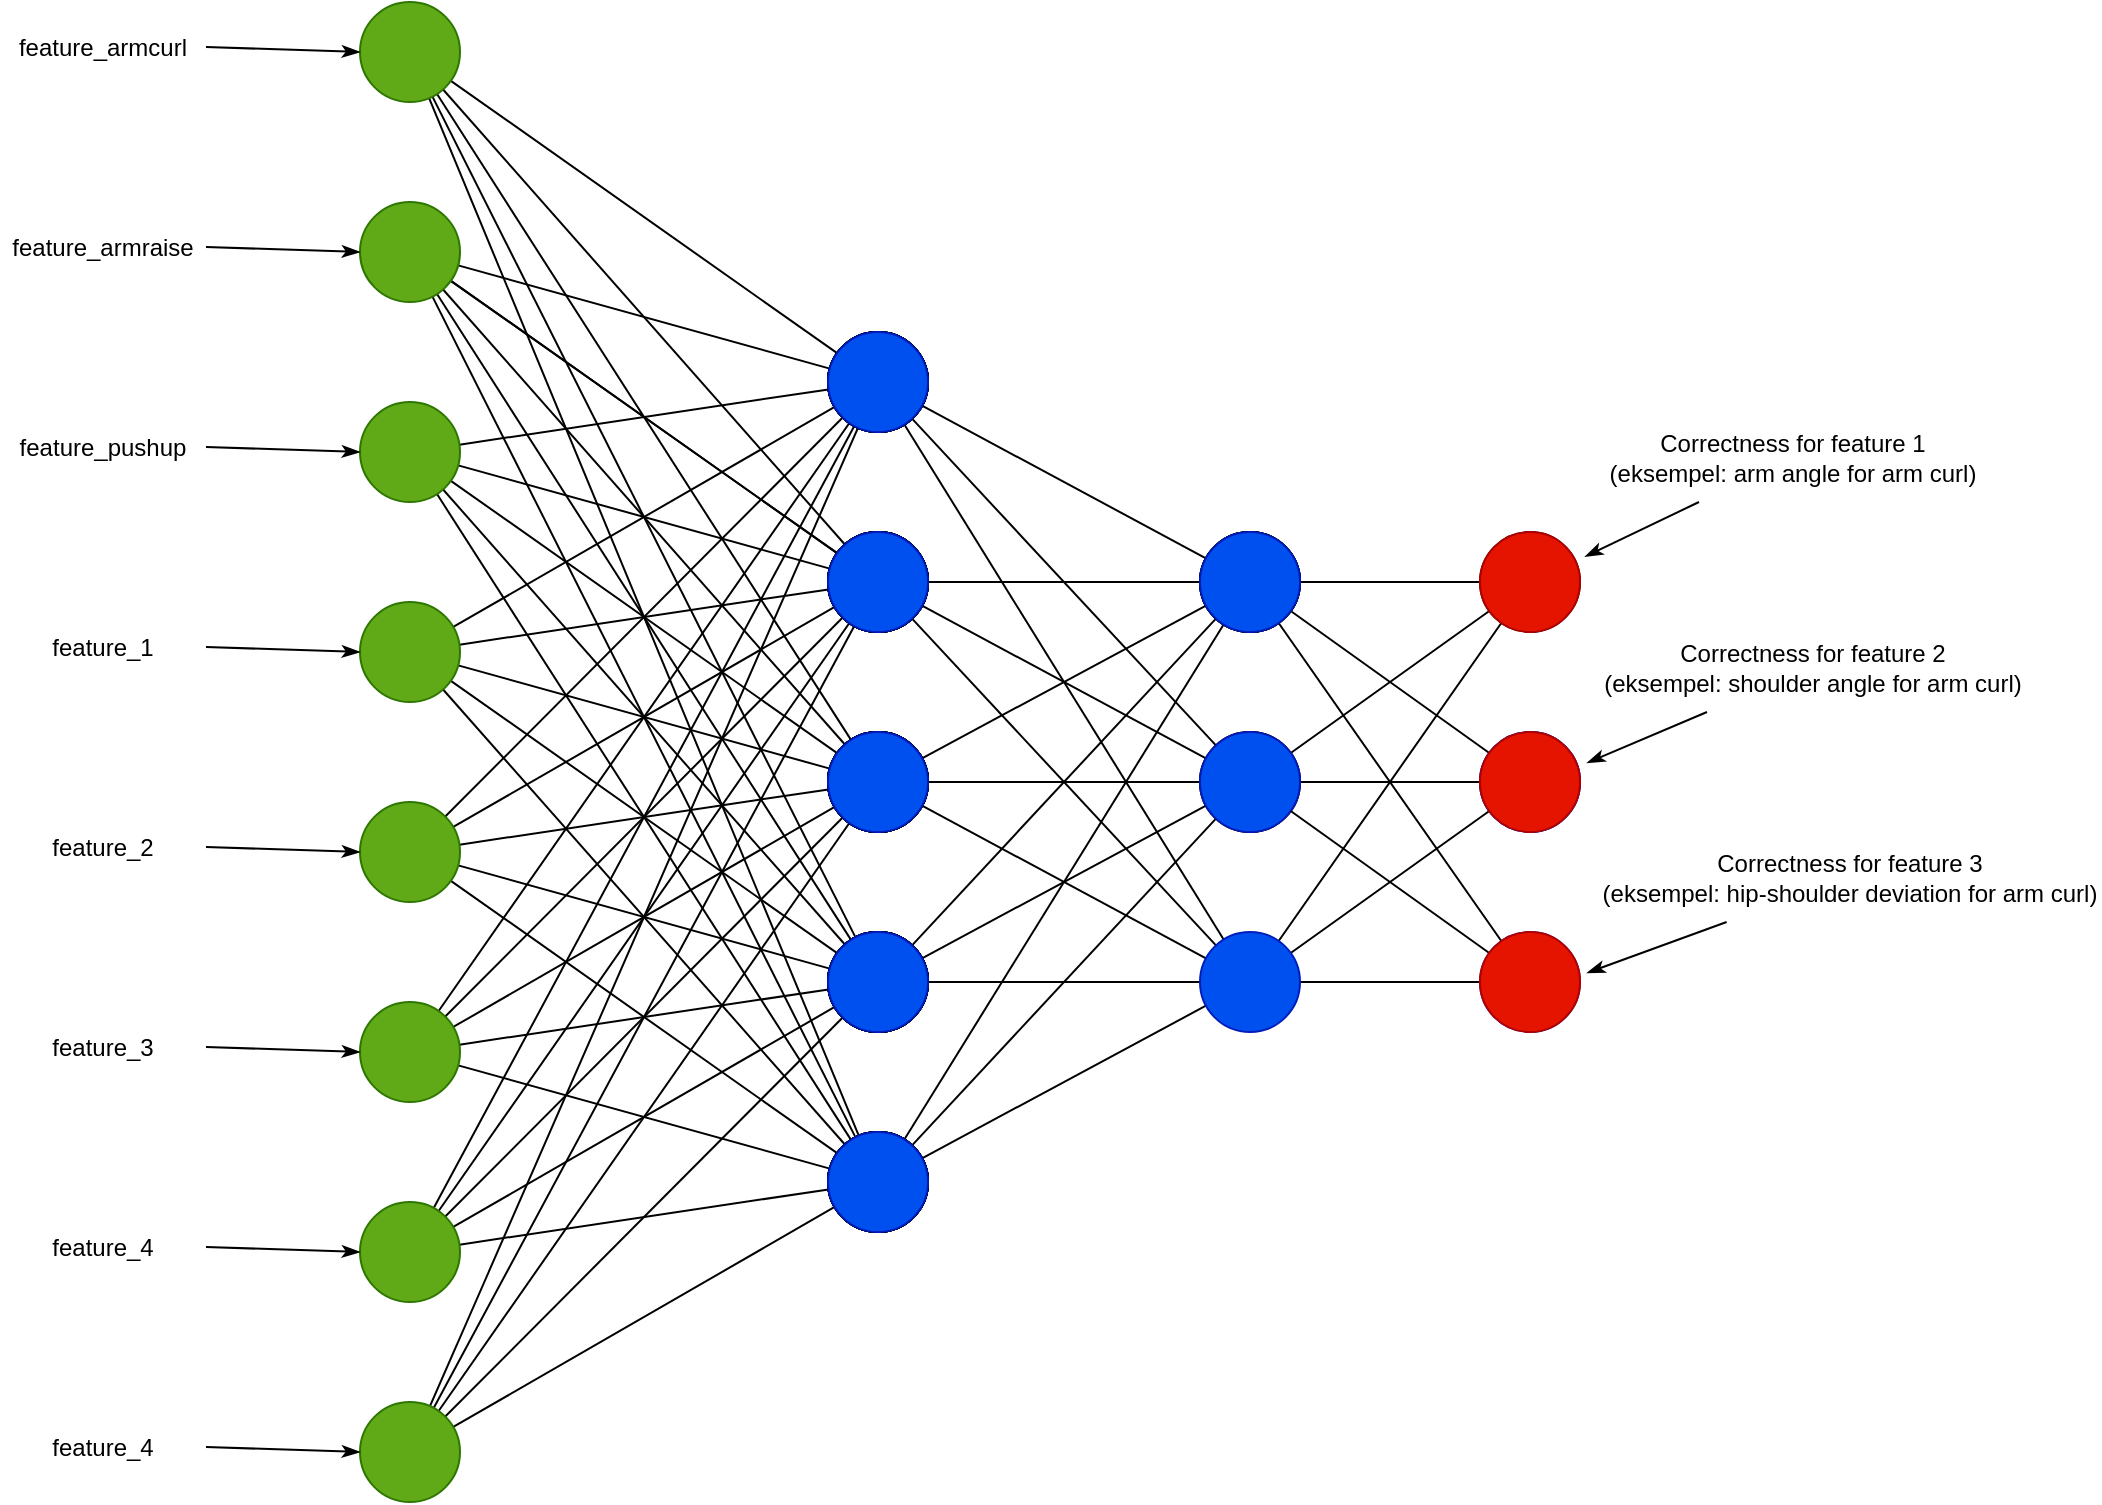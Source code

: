 <mxfile>
    <diagram id="5phCdqMUMsByh1xV7P9N" name="Page-1">
        <mxGraphModel dx="2089" dy="1903" grid="1" gridSize="10" guides="1" tooltips="1" connect="1" arrows="1" fold="1" page="1" pageScale="1" pageWidth="827" pageHeight="1169" math="0" shadow="0">
            <root>
                <mxCell id="0"/>
                <mxCell id="1" parent="0"/>
                <mxCell id="231" value="" style="ellipse;whiteSpace=wrap;html=1;aspect=fixed;strokeWidth=1;fillColor=#e51400;fontColor=#ffffff;strokeColor=#B20000;" vertex="1" parent="1">
                    <mxGeometry x="550" y="335" width="50" height="50" as="geometry"/>
                </mxCell>
                <mxCell id="229" value="" style="ellipse;whiteSpace=wrap;html=1;aspect=fixed;strokeWidth=1;fillColor=#0050ef;fontColor=#ffffff;strokeColor=#001DBC;" vertex="1" parent="1">
                    <mxGeometry x="690" y="435" width="50" height="50" as="geometry"/>
                </mxCell>
                <mxCell id="227" value="" style="ellipse;whiteSpace=wrap;html=1;aspect=fixed;strokeWidth=1;fillColor=#0050ef;fontColor=#ffffff;strokeColor=#001DBC;" vertex="1" parent="1">
                    <mxGeometry x="690" y="335" width="50" height="50" as="geometry"/>
                </mxCell>
                <mxCell id="224" value="" style="ellipse;whiteSpace=wrap;html=1;aspect=fixed;strokeWidth=1;fillColor=#0050ef;fontColor=#ffffff;strokeColor=#001DBC;" vertex="1" parent="1">
                    <mxGeometry x="690" y="335" width="50" height="50" as="geometry"/>
                </mxCell>
                <mxCell id="28" value="" style="edgeStyle=none;html=1;endArrow=none;endFill=0;" edge="1" parent="1" source="4" target="27">
                    <mxGeometry relative="1" as="geometry"/>
                </mxCell>
                <mxCell id="42" value="" style="edgeStyle=none;html=1;endArrow=none;endFill=0;" edge="1" parent="1" source="4" target="41">
                    <mxGeometry relative="1" as="geometry"/>
                </mxCell>
                <mxCell id="60" value="" style="edgeStyle=none;html=1;endArrow=none;endFill=0;" edge="1" parent="1" source="4" target="59">
                    <mxGeometry relative="1" as="geometry"/>
                </mxCell>
                <mxCell id="63" value="" style="edgeStyle=none;html=1;endArrow=none;endFill=0;" edge="1" parent="1" source="4" target="62">
                    <mxGeometry relative="1" as="geometry"/>
                </mxCell>
                <mxCell id="69" value="" style="edgeStyle=none;html=1;endArrow=none;endFill=0;" edge="1" parent="1" source="4" target="68">
                    <mxGeometry relative="1" as="geometry"/>
                </mxCell>
                <mxCell id="4" value="" style="ellipse;whiteSpace=wrap;html=1;aspect=fixed;strokeWidth=1;fillColor=#60a917;fontColor=#ffffff;strokeColor=#2D7600;" vertex="1" parent="1">
                    <mxGeometry x="130" y="270" width="50" height="50" as="geometry"/>
                </mxCell>
                <mxCell id="30" value="" style="edgeStyle=none;html=1;endArrow=none;endFill=0;" edge="1" parent="1" source="5" target="29">
                    <mxGeometry relative="1" as="geometry"/>
                </mxCell>
                <mxCell id="44" value="" style="edgeStyle=none;html=1;endArrow=none;endFill=0;" edge="1" parent="1" source="5" target="43">
                    <mxGeometry relative="1" as="geometry"/>
                </mxCell>
                <mxCell id="71" value="" style="edgeStyle=none;html=1;endArrow=none;endFill=0;" edge="1" parent="1" source="5" target="70">
                    <mxGeometry relative="1" as="geometry"/>
                </mxCell>
                <mxCell id="73" value="" style="edgeStyle=none;html=1;endArrow=none;endFill=0;" edge="1" parent="1" source="5" target="72">
                    <mxGeometry relative="1" as="geometry"/>
                </mxCell>
                <mxCell id="75" value="" style="edgeStyle=none;html=1;endArrow=none;endFill=0;" edge="1" parent="1" source="5" target="74">
                    <mxGeometry relative="1" as="geometry"/>
                </mxCell>
                <mxCell id="5" value="" style="ellipse;whiteSpace=wrap;html=1;aspect=fixed;strokeWidth=1;fillColor=#60a917;fontColor=#ffffff;strokeColor=#2D7600;" vertex="1" parent="1">
                    <mxGeometry x="130" y="370" width="50" height="50" as="geometry"/>
                </mxCell>
                <mxCell id="32" value="" style="edgeStyle=none;html=1;endArrow=none;endFill=0;" edge="1" parent="1" source="6" target="31">
                    <mxGeometry relative="1" as="geometry"/>
                </mxCell>
                <mxCell id="46" value="" style="edgeStyle=none;html=1;endArrow=none;endFill=0;" edge="1" parent="1" source="6" target="45">
                    <mxGeometry relative="1" as="geometry"/>
                </mxCell>
                <mxCell id="77" value="" style="edgeStyle=none;html=1;endArrow=none;endFill=0;" edge="1" parent="1" source="6" target="76">
                    <mxGeometry relative="1" as="geometry"/>
                </mxCell>
                <mxCell id="79" value="" style="edgeStyle=none;html=1;endArrow=none;endFill=0;" edge="1" parent="1" source="6" target="78">
                    <mxGeometry relative="1" as="geometry"/>
                </mxCell>
                <mxCell id="81" value="" style="edgeStyle=none;html=1;endArrow=none;endFill=0;" edge="1" parent="1" source="6" target="80">
                    <mxGeometry relative="1" as="geometry"/>
                </mxCell>
                <mxCell id="6" value="" style="ellipse;whiteSpace=wrap;html=1;aspect=fixed;strokeWidth=1;fillColor=#60a917;fontColor=#ffffff;strokeColor=#2D7600;" vertex="1" parent="1">
                    <mxGeometry x="130" y="470" width="50" height="50" as="geometry"/>
                </mxCell>
                <mxCell id="22" value="" style="edgeStyle=none;html=1;endArrow=none;endFill=0;" edge="1" parent="1" source="7" target="21">
                    <mxGeometry relative="1" as="geometry"/>
                </mxCell>
                <mxCell id="36" value="" style="edgeStyle=none;html=1;endArrow=none;endFill=0;" edge="1" parent="1" source="7" target="35">
                    <mxGeometry relative="1" as="geometry"/>
                </mxCell>
                <mxCell id="50" value="" style="edgeStyle=none;html=1;endArrow=none;endFill=0;" edge="1" parent="1" source="7" target="49">
                    <mxGeometry relative="1" as="geometry"/>
                </mxCell>
                <mxCell id="52" value="" style="edgeStyle=none;html=1;endArrow=none;endFill=0;" edge="1" parent="1" source="7" target="51">
                    <mxGeometry relative="1" as="geometry"/>
                </mxCell>
                <mxCell id="54" value="" style="edgeStyle=none;html=1;endArrow=none;endFill=0;" edge="1" parent="1" source="7" target="53">
                    <mxGeometry relative="1" as="geometry"/>
                </mxCell>
                <mxCell id="7" value="" style="ellipse;whiteSpace=wrap;html=1;aspect=fixed;strokeWidth=1;fillColor=#60a917;fontColor=#ffffff;strokeColor=#2D7600;" vertex="1" parent="1">
                    <mxGeometry x="130" y="-30" width="50" height="50" as="geometry"/>
                </mxCell>
                <mxCell id="24" value="" style="edgeStyle=none;html=1;endArrow=none;endFill=0;" edge="1" parent="1" source="8" target="23">
                    <mxGeometry relative="1" as="geometry"/>
                </mxCell>
                <mxCell id="38" value="" style="edgeStyle=none;html=1;endArrow=none;endFill=0;" edge="1" parent="1" source="8" target="37">
                    <mxGeometry relative="1" as="geometry"/>
                </mxCell>
                <mxCell id="56" value="" style="edgeStyle=none;html=1;endArrow=none;endFill=0;" edge="1" parent="1" source="8" target="55">
                    <mxGeometry relative="1" as="geometry"/>
                </mxCell>
                <mxCell id="177" value="" style="edgeStyle=none;html=1;endArrow=none;endFill=0;" edge="1" parent="1" source="8" target="176">
                    <mxGeometry relative="1" as="geometry"/>
                </mxCell>
                <mxCell id="179" value="" style="edgeStyle=none;html=1;endArrow=none;endFill=0;" edge="1" parent="1" source="8" target="178">
                    <mxGeometry relative="1" as="geometry"/>
                </mxCell>
                <mxCell id="181" value="" style="edgeStyle=none;html=1;endArrow=none;endFill=0;" edge="1" parent="1" source="8" target="180">
                    <mxGeometry relative="1" as="geometry"/>
                </mxCell>
                <mxCell id="8" value="" style="ellipse;whiteSpace=wrap;html=1;aspect=fixed;strokeWidth=1;fillColor=#60a917;fontColor=#ffffff;strokeColor=#2D7600;" vertex="1" parent="1">
                    <mxGeometry x="130" y="70" width="50" height="50" as="geometry"/>
                </mxCell>
                <mxCell id="26" value="" style="edgeStyle=none;html=1;endArrow=none;endFill=0;" edge="1" parent="1" source="9" target="25">
                    <mxGeometry relative="1" as="geometry"/>
                </mxCell>
                <mxCell id="40" value="" style="edgeStyle=none;html=1;endArrow=none;endFill=0;" edge="1" parent="1" source="9" target="39">
                    <mxGeometry relative="1" as="geometry"/>
                </mxCell>
                <mxCell id="58" value="" style="edgeStyle=none;html=1;endArrow=none;endFill=0;" edge="1" parent="1" source="9" target="57">
                    <mxGeometry relative="1" as="geometry"/>
                </mxCell>
                <mxCell id="65" value="" style="edgeStyle=none;html=1;endArrow=none;endFill=0;" edge="1" parent="1" source="9" target="64">
                    <mxGeometry relative="1" as="geometry"/>
                </mxCell>
                <mxCell id="67" value="" style="edgeStyle=none;html=1;endArrow=none;endFill=0;" edge="1" parent="1" source="9" target="66">
                    <mxGeometry relative="1" as="geometry"/>
                </mxCell>
                <mxCell id="9" value="" style="ellipse;whiteSpace=wrap;html=1;aspect=fixed;strokeWidth=1;fillColor=#60a917;fontColor=#ffffff;strokeColor=#2D7600;" vertex="1" parent="1">
                    <mxGeometry x="130" y="170" width="50" height="50" as="geometry"/>
                </mxCell>
                <mxCell id="34" value="" style="edgeStyle=none;html=1;endArrow=none;endFill=0;" edge="1" parent="1" source="10" target="33">
                    <mxGeometry relative="1" as="geometry"/>
                </mxCell>
                <mxCell id="48" value="" style="edgeStyle=none;html=1;endArrow=none;endFill=0;" edge="1" parent="1" source="10" target="47">
                    <mxGeometry relative="1" as="geometry"/>
                </mxCell>
                <mxCell id="83" value="" style="edgeStyle=none;html=1;endArrow=none;endFill=0;" edge="1" parent="1" source="10" target="82">
                    <mxGeometry relative="1" as="geometry"/>
                </mxCell>
                <mxCell id="85" value="" style="edgeStyle=none;html=1;endArrow=none;endFill=0;" edge="1" parent="1" source="10" target="84">
                    <mxGeometry relative="1" as="geometry"/>
                </mxCell>
                <mxCell id="87" value="" style="edgeStyle=none;html=1;endArrow=none;endFill=0;" edge="1" parent="1" source="10" target="86">
                    <mxGeometry relative="1" as="geometry"/>
                </mxCell>
                <mxCell id="10" value="" style="ellipse;whiteSpace=wrap;html=1;aspect=fixed;strokeWidth=1;fillColor=#60a917;fontColor=#ffffff;strokeColor=#2D7600;" vertex="1" parent="1">
                    <mxGeometry x="130" y="570" width="50" height="50" as="geometry"/>
                </mxCell>
                <mxCell id="167" value="" style="edgeStyle=none;html=1;endArrow=none;endFill=0;" edge="1" parent="1" source="11" target="166">
                    <mxGeometry relative="1" as="geometry"/>
                </mxCell>
                <mxCell id="169" value="" style="edgeStyle=none;html=1;endArrow=none;endFill=0;" edge="1" parent="1" source="11" target="168">
                    <mxGeometry relative="1" as="geometry"/>
                </mxCell>
                <mxCell id="171" value="" style="edgeStyle=none;html=1;endArrow=none;endFill=0;" edge="1" parent="1" source="11" target="170">
                    <mxGeometry relative="1" as="geometry"/>
                </mxCell>
                <mxCell id="173" value="" style="edgeStyle=none;html=1;endArrow=none;endFill=0;" edge="1" parent="1" source="11" target="172">
                    <mxGeometry relative="1" as="geometry"/>
                </mxCell>
                <mxCell id="175" value="" style="edgeStyle=none;html=1;endArrow=none;endFill=0;" edge="1" parent="1" source="11" target="174">
                    <mxGeometry relative="1" as="geometry"/>
                </mxCell>
                <mxCell id="11" value="" style="ellipse;whiteSpace=wrap;html=1;aspect=fixed;strokeWidth=1;fillColor=#60a917;fontColor=#ffffff;strokeColor=#2D7600;" vertex="1" parent="1">
                    <mxGeometry x="130" y="670" width="50" height="50" as="geometry"/>
                </mxCell>
                <mxCell id="13" value="" style="ellipse;whiteSpace=wrap;html=1;aspect=fixed;strokeWidth=1;" vertex="1" parent="1">
                    <mxGeometry x="364" y="335" width="50" height="50" as="geometry"/>
                </mxCell>
                <mxCell id="14" value="" style="ellipse;whiteSpace=wrap;html=1;aspect=fixed;strokeWidth=1;" vertex="1" parent="1">
                    <mxGeometry x="364" y="435" width="50" height="50" as="geometry"/>
                </mxCell>
                <mxCell id="15" value="" style="ellipse;whiteSpace=wrap;html=1;aspect=fixed;strokeWidth=1;" vertex="1" parent="1">
                    <mxGeometry x="364" y="535" width="50" height="50" as="geometry"/>
                </mxCell>
                <mxCell id="17" value="" style="ellipse;whiteSpace=wrap;html=1;aspect=fixed;strokeWidth=1;" vertex="1" parent="1">
                    <mxGeometry x="364" y="135" width="50" height="50" as="geometry"/>
                </mxCell>
                <mxCell id="18" value="" style="ellipse;whiteSpace=wrap;html=1;aspect=fixed;strokeWidth=1;" vertex="1" parent="1">
                    <mxGeometry x="364" y="235" width="50" height="50" as="geometry"/>
                </mxCell>
                <mxCell id="21" value="" style="ellipse;whiteSpace=wrap;html=1;aspect=fixed;strokeWidth=1;" vertex="1" parent="1">
                    <mxGeometry x="364" y="135" width="50" height="50" as="geometry"/>
                </mxCell>
                <mxCell id="23" value="" style="ellipse;whiteSpace=wrap;html=1;aspect=fixed;strokeWidth=1;" vertex="1" parent="1">
                    <mxGeometry x="364" y="135" width="50" height="50" as="geometry"/>
                </mxCell>
                <mxCell id="25" value="" style="ellipse;whiteSpace=wrap;html=1;aspect=fixed;strokeWidth=1;" vertex="1" parent="1">
                    <mxGeometry x="364" y="135" width="50" height="50" as="geometry"/>
                </mxCell>
                <mxCell id="27" value="" style="ellipse;whiteSpace=wrap;html=1;aspect=fixed;strokeWidth=1;" vertex="1" parent="1">
                    <mxGeometry x="364" y="135" width="50" height="50" as="geometry"/>
                </mxCell>
                <mxCell id="29" value="" style="ellipse;whiteSpace=wrap;html=1;aspect=fixed;strokeWidth=1;" vertex="1" parent="1">
                    <mxGeometry x="364" y="135" width="50" height="50" as="geometry"/>
                </mxCell>
                <mxCell id="31" value="" style="ellipse;whiteSpace=wrap;html=1;aspect=fixed;strokeWidth=1;" vertex="1" parent="1">
                    <mxGeometry x="364" y="135" width="50" height="50" as="geometry"/>
                </mxCell>
                <mxCell id="33" value="" style="ellipse;whiteSpace=wrap;html=1;aspect=fixed;strokeWidth=1;" vertex="1" parent="1">
                    <mxGeometry x="364" y="135" width="50" height="50" as="geometry"/>
                </mxCell>
                <mxCell id="35" value="" style="ellipse;whiteSpace=wrap;html=1;aspect=fixed;strokeWidth=1;" vertex="1" parent="1">
                    <mxGeometry x="364" y="235" width="50" height="50" as="geometry"/>
                </mxCell>
                <mxCell id="37" value="" style="ellipse;whiteSpace=wrap;html=1;aspect=fixed;strokeWidth=1;" vertex="1" parent="1">
                    <mxGeometry x="364" y="235" width="50" height="50" as="geometry"/>
                </mxCell>
                <mxCell id="39" value="" style="ellipse;whiteSpace=wrap;html=1;aspect=fixed;strokeWidth=1;" vertex="1" parent="1">
                    <mxGeometry x="364" y="235" width="50" height="50" as="geometry"/>
                </mxCell>
                <mxCell id="41" value="" style="ellipse;whiteSpace=wrap;html=1;aspect=fixed;strokeWidth=1;" vertex="1" parent="1">
                    <mxGeometry x="364" y="235" width="50" height="50" as="geometry"/>
                </mxCell>
                <mxCell id="43" value="" style="ellipse;whiteSpace=wrap;html=1;aspect=fixed;strokeWidth=1;" vertex="1" parent="1">
                    <mxGeometry x="364" y="235" width="50" height="50" as="geometry"/>
                </mxCell>
                <mxCell id="45" value="" style="ellipse;whiteSpace=wrap;html=1;aspect=fixed;strokeWidth=1;" vertex="1" parent="1">
                    <mxGeometry x="364" y="235" width="50" height="50" as="geometry"/>
                </mxCell>
                <mxCell id="47" value="" style="ellipse;whiteSpace=wrap;html=1;aspect=fixed;strokeWidth=1;" vertex="1" parent="1">
                    <mxGeometry x="364" y="235" width="50" height="50" as="geometry"/>
                </mxCell>
                <mxCell id="49" value="" style="ellipse;whiteSpace=wrap;html=1;aspect=fixed;strokeWidth=1;" vertex="1" parent="1">
                    <mxGeometry x="364" y="335" width="50" height="50" as="geometry"/>
                </mxCell>
                <mxCell id="51" value="" style="ellipse;whiteSpace=wrap;html=1;aspect=fixed;strokeWidth=1;" vertex="1" parent="1">
                    <mxGeometry x="364" y="435" width="50" height="50" as="geometry"/>
                </mxCell>
                <mxCell id="53" value="" style="ellipse;whiteSpace=wrap;html=1;aspect=fixed;strokeWidth=1;" vertex="1" parent="1">
                    <mxGeometry x="364" y="535" width="50" height="50" as="geometry"/>
                </mxCell>
                <mxCell id="55" value="" style="ellipse;whiteSpace=wrap;html=1;aspect=fixed;strokeWidth=1;" vertex="1" parent="1">
                    <mxGeometry x="364" y="235" width="50" height="50" as="geometry"/>
                </mxCell>
                <mxCell id="57" value="" style="ellipse;whiteSpace=wrap;html=1;aspect=fixed;strokeWidth=1;" vertex="1" parent="1">
                    <mxGeometry x="364" y="335" width="50" height="50" as="geometry"/>
                </mxCell>
                <mxCell id="59" value="" style="ellipse;whiteSpace=wrap;html=1;aspect=fixed;strokeWidth=1;" vertex="1" parent="1">
                    <mxGeometry x="364" y="435" width="50" height="50" as="geometry"/>
                </mxCell>
                <mxCell id="62" value="" style="ellipse;whiteSpace=wrap;html=1;aspect=fixed;strokeWidth=1;" vertex="1" parent="1">
                    <mxGeometry x="364" y="335" width="50" height="50" as="geometry"/>
                </mxCell>
                <mxCell id="64" value="" style="ellipse;whiteSpace=wrap;html=1;aspect=fixed;strokeWidth=1;" vertex="1" parent="1">
                    <mxGeometry x="364" y="435" width="50" height="50" as="geometry"/>
                </mxCell>
                <mxCell id="66" value="" style="ellipse;whiteSpace=wrap;html=1;aspect=fixed;strokeWidth=1;" vertex="1" parent="1">
                    <mxGeometry x="364" y="535" width="50" height="50" as="geometry"/>
                </mxCell>
                <mxCell id="68" value="" style="ellipse;whiteSpace=wrap;html=1;aspect=fixed;strokeWidth=1;" vertex="1" parent="1">
                    <mxGeometry x="364" y="535" width="50" height="50" as="geometry"/>
                </mxCell>
                <mxCell id="70" value="" style="ellipse;whiteSpace=wrap;html=1;aspect=fixed;strokeWidth=1;" vertex="1" parent="1">
                    <mxGeometry x="364" y="535" width="50" height="50" as="geometry"/>
                </mxCell>
                <mxCell id="72" value="" style="ellipse;whiteSpace=wrap;html=1;aspect=fixed;strokeWidth=1;" vertex="1" parent="1">
                    <mxGeometry x="364" y="435" width="50" height="50" as="geometry"/>
                </mxCell>
                <mxCell id="74" value="" style="ellipse;whiteSpace=wrap;html=1;aspect=fixed;strokeWidth=1;" vertex="1" parent="1">
                    <mxGeometry x="364" y="335" width="50" height="50" as="geometry"/>
                </mxCell>
                <mxCell id="76" value="" style="ellipse;whiteSpace=wrap;html=1;aspect=fixed;strokeWidth=1;" vertex="1" parent="1">
                    <mxGeometry x="364" y="335" width="50" height="50" as="geometry"/>
                </mxCell>
                <mxCell id="78" value="" style="ellipse;whiteSpace=wrap;html=1;aspect=fixed;strokeWidth=1;" vertex="1" parent="1">
                    <mxGeometry x="364" y="435" width="50" height="50" as="geometry"/>
                </mxCell>
                <mxCell id="80" value="" style="ellipse;whiteSpace=wrap;html=1;aspect=fixed;strokeWidth=1;" vertex="1" parent="1">
                    <mxGeometry x="364" y="535" width="50" height="50" as="geometry"/>
                </mxCell>
                <mxCell id="82" value="" style="ellipse;whiteSpace=wrap;html=1;aspect=fixed;strokeWidth=1;" vertex="1" parent="1">
                    <mxGeometry x="364" y="335" width="50" height="50" as="geometry"/>
                </mxCell>
                <mxCell id="84" value="" style="ellipse;whiteSpace=wrap;html=1;aspect=fixed;strokeWidth=1;" vertex="1" parent="1">
                    <mxGeometry x="364" y="435" width="50" height="50" as="geometry"/>
                </mxCell>
                <mxCell id="86" value="" style="ellipse;whiteSpace=wrap;html=1;aspect=fixed;strokeWidth=1;" vertex="1" parent="1">
                    <mxGeometry x="364" y="535" width="50" height="50" as="geometry"/>
                </mxCell>
                <mxCell id="183" value="" style="edgeStyle=none;html=1;endArrow=none;endFill=0;" edge="1" parent="1" source="166" target="182">
                    <mxGeometry relative="1" as="geometry"/>
                </mxCell>
                <mxCell id="193" value="" style="edgeStyle=none;html=1;endArrow=none;endFill=0;" edge="1" parent="1" source="166" target="192">
                    <mxGeometry relative="1" as="geometry"/>
                </mxCell>
                <mxCell id="166" value="" style="ellipse;whiteSpace=wrap;html=1;aspect=fixed;strokeWidth=1;" vertex="1" parent="1">
                    <mxGeometry x="364" y="135" width="50" height="50" as="geometry"/>
                </mxCell>
                <mxCell id="185" value="" style="edgeStyle=none;html=1;endArrow=none;endFill=0;" edge="1" parent="1" source="168" target="184">
                    <mxGeometry relative="1" as="geometry"/>
                </mxCell>
                <mxCell id="196" value="" style="edgeStyle=none;html=1;endArrow=none;endFill=0;" edge="1" parent="1" source="168" target="195">
                    <mxGeometry relative="1" as="geometry"/>
                </mxCell>
                <mxCell id="168" value="" style="ellipse;whiteSpace=wrap;html=1;aspect=fixed;strokeWidth=1;" vertex="1" parent="1">
                    <mxGeometry x="364" y="235" width="50" height="50" as="geometry"/>
                </mxCell>
                <mxCell id="170" value="" style="ellipse;whiteSpace=wrap;html=1;aspect=fixed;strokeWidth=1;" vertex="1" parent="1">
                    <mxGeometry x="364" y="335" width="50" height="50" as="geometry"/>
                </mxCell>
                <mxCell id="172" value="" style="ellipse;whiteSpace=wrap;html=1;aspect=fixed;strokeWidth=1;" vertex="1" parent="1">
                    <mxGeometry x="364" y="435" width="50" height="50" as="geometry"/>
                </mxCell>
                <mxCell id="174" value="" style="ellipse;whiteSpace=wrap;html=1;aspect=fixed;strokeWidth=1;" vertex="1" parent="1">
                    <mxGeometry x="364" y="535" width="50" height="50" as="geometry"/>
                </mxCell>
                <mxCell id="187" value="" style="edgeStyle=none;html=1;endArrow=none;endFill=0;" edge="1" parent="1" source="176" target="186">
                    <mxGeometry relative="1" as="geometry"/>
                </mxCell>
                <mxCell id="176" value="" style="ellipse;whiteSpace=wrap;html=1;aspect=fixed;strokeWidth=1;" vertex="1" parent="1">
                    <mxGeometry x="364" y="335" width="50" height="50" as="geometry"/>
                </mxCell>
                <mxCell id="189" value="" style="edgeStyle=none;html=1;endArrow=none;endFill=0;" edge="1" parent="1" source="178" target="188">
                    <mxGeometry relative="1" as="geometry"/>
                </mxCell>
                <mxCell id="178" value="" style="ellipse;whiteSpace=wrap;html=1;aspect=fixed;strokeWidth=1;" vertex="1" parent="1">
                    <mxGeometry x="364" y="435" width="50" height="50" as="geometry"/>
                </mxCell>
                <mxCell id="191" value="" style="edgeStyle=none;html=1;endArrow=none;endFill=0;" edge="1" parent="1" source="180" target="190">
                    <mxGeometry relative="1" as="geometry"/>
                </mxCell>
                <mxCell id="180" value="" style="ellipse;whiteSpace=wrap;html=1;aspect=fixed;strokeWidth=1;" vertex="1" parent="1">
                    <mxGeometry x="364" y="535" width="50" height="50" as="geometry"/>
                </mxCell>
                <mxCell id="182" value="" style="ellipse;whiteSpace=wrap;html=1;aspect=fixed;strokeWidth=1;" vertex="1" parent="1">
                    <mxGeometry x="550" y="235" width="50" height="50" as="geometry"/>
                </mxCell>
                <mxCell id="184" value="" style="ellipse;whiteSpace=wrap;html=1;aspect=fixed;strokeWidth=1;" vertex="1" parent="1">
                    <mxGeometry x="550" y="235" width="50" height="50" as="geometry"/>
                </mxCell>
                <mxCell id="186" value="" style="ellipse;whiteSpace=wrap;html=1;aspect=fixed;strokeWidth=1;" vertex="1" parent="1">
                    <mxGeometry x="550" y="235" width="50" height="50" as="geometry"/>
                </mxCell>
                <mxCell id="188" value="" style="ellipse;whiteSpace=wrap;html=1;aspect=fixed;strokeWidth=1;" vertex="1" parent="1">
                    <mxGeometry x="550" y="235" width="50" height="50" as="geometry"/>
                </mxCell>
                <mxCell id="214" value="" style="edgeStyle=none;html=1;endArrow=none;endFill=0;" edge="1" parent="1" source="190" target="213">
                    <mxGeometry relative="1" as="geometry"/>
                </mxCell>
                <mxCell id="228" value="" style="edgeStyle=none;html=1;endArrow=none;endFill=0;" edge="1" parent="1" source="190" target="227">
                    <mxGeometry relative="1" as="geometry"/>
                </mxCell>
                <mxCell id="230" value="" style="edgeStyle=none;html=1;endArrow=none;endFill=0;" edge="1" parent="1" source="190" target="229">
                    <mxGeometry relative="1" as="geometry"/>
                </mxCell>
                <mxCell id="190" value="" style="ellipse;whiteSpace=wrap;html=1;aspect=fixed;strokeWidth=1;fillColor=#0050ef;fontColor=#ffffff;strokeColor=#001DBC;" vertex="1" parent="1">
                    <mxGeometry x="550" y="235" width="50" height="50" as="geometry"/>
                </mxCell>
                <mxCell id="192" value="" style="ellipse;whiteSpace=wrap;html=1;aspect=fixed;strokeWidth=1;" vertex="1" parent="1">
                    <mxGeometry x="550" y="335" width="50" height="50" as="geometry"/>
                </mxCell>
                <mxCell id="198" value="" style="edgeStyle=none;html=1;endArrow=none;endFill=0;" edge="1" parent="1" source="195" target="197">
                    <mxGeometry relative="1" as="geometry"/>
                </mxCell>
                <mxCell id="200" value="" style="edgeStyle=none;html=1;endArrow=none;endFill=0;" edge="1" parent="1" source="195" target="199">
                    <mxGeometry relative="1" as="geometry"/>
                </mxCell>
                <mxCell id="202" value="" style="edgeStyle=none;html=1;endArrow=none;endFill=0;" edge="1" parent="1" source="195" target="201">
                    <mxGeometry relative="1" as="geometry"/>
                </mxCell>
                <mxCell id="215" value="" style="edgeStyle=none;html=1;endArrow=none;endFill=0;" edge="1" parent="1" source="195" target="213">
                    <mxGeometry relative="1" as="geometry"/>
                </mxCell>
                <mxCell id="223" value="" style="edgeStyle=none;html=1;endArrow=none;endFill=0;" edge="1" parent="1" source="195" target="218">
                    <mxGeometry relative="1" as="geometry"/>
                </mxCell>
                <mxCell id="195" value="" style="ellipse;whiteSpace=wrap;html=1;aspect=fixed;strokeWidth=1;fillColor=#0050ef;fontColor=#ffffff;strokeColor=#001DBC;" vertex="1" parent="1">
                    <mxGeometry x="550" y="335" width="50" height="50" as="geometry"/>
                </mxCell>
                <mxCell id="197" value="" style="ellipse;whiteSpace=wrap;html=1;aspect=fixed;strokeWidth=1;" vertex="1" parent="1">
                    <mxGeometry x="364" y="335" width="50" height="50" as="geometry"/>
                </mxCell>
                <mxCell id="199" value="" style="ellipse;whiteSpace=wrap;html=1;aspect=fixed;strokeWidth=1;" vertex="1" parent="1">
                    <mxGeometry x="364" y="435" width="50" height="50" as="geometry"/>
                </mxCell>
                <mxCell id="204" value="" style="edgeStyle=none;html=1;endArrow=none;endFill=0;" edge="1" parent="1" source="201" target="203">
                    <mxGeometry relative="1" as="geometry"/>
                </mxCell>
                <mxCell id="201" value="" style="ellipse;whiteSpace=wrap;html=1;aspect=fixed;strokeWidth=1;fillColor=#0050ef;fontColor=#ffffff;strokeColor=#001DBC;" vertex="1" parent="1">
                    <mxGeometry x="364" y="535" width="50" height="50" as="geometry"/>
                </mxCell>
                <mxCell id="206" value="" style="edgeStyle=none;html=1;endArrow=none;endFill=0;" edge="1" parent="1" source="203" target="205">
                    <mxGeometry relative="1" as="geometry"/>
                </mxCell>
                <mxCell id="208" value="" style="edgeStyle=none;html=1;endArrow=none;endFill=0;" edge="1" parent="1" source="203" target="207">
                    <mxGeometry relative="1" as="geometry"/>
                </mxCell>
                <mxCell id="210" value="" style="edgeStyle=none;html=1;endArrow=none;endFill=0;" edge="1" parent="1" source="203" target="209">
                    <mxGeometry relative="1" as="geometry"/>
                </mxCell>
                <mxCell id="212" value="" style="edgeStyle=none;html=1;endArrow=none;endFill=0;" edge="1" parent="1" source="203" target="211">
                    <mxGeometry relative="1" as="geometry"/>
                </mxCell>
                <mxCell id="217" value="" style="edgeStyle=none;html=1;endArrow=none;endFill=0;" edge="1" parent="1" source="203" target="216">
                    <mxGeometry relative="1" as="geometry"/>
                </mxCell>
                <mxCell id="222" value="" style="edgeStyle=none;html=1;endArrow=none;endFill=0;" edge="1" parent="1" source="203" target="220">
                    <mxGeometry relative="1" as="geometry"/>
                </mxCell>
                <mxCell id="225" value="" style="edgeStyle=none;html=1;endArrow=none;endFill=0;" edge="1" parent="1" source="203" target="224">
                    <mxGeometry relative="1" as="geometry"/>
                </mxCell>
                <mxCell id="203" value="" style="ellipse;whiteSpace=wrap;html=1;aspect=fixed;strokeWidth=1;fillColor=#0050ef;fontColor=#ffffff;strokeColor=#001DBC;" vertex="1" parent="1">
                    <mxGeometry x="550" y="435" width="50" height="50" as="geometry"/>
                </mxCell>
                <mxCell id="205" value="" style="ellipse;whiteSpace=wrap;html=1;aspect=fixed;strokeWidth=1;fillColor=#0050ef;fontColor=#ffffff;strokeColor=#001DBC;" vertex="1" parent="1">
                    <mxGeometry x="364" y="435" width="50" height="50" as="geometry"/>
                </mxCell>
                <mxCell id="207" value="" style="ellipse;whiteSpace=wrap;html=1;aspect=fixed;strokeWidth=1;fillColor=#0050ef;fontColor=#ffffff;strokeColor=#001DBC;" vertex="1" parent="1">
                    <mxGeometry x="364" y="335" width="50" height="50" as="geometry"/>
                </mxCell>
                <mxCell id="209" value="" style="ellipse;whiteSpace=wrap;html=1;aspect=fixed;strokeWidth=1;fillColor=#0050ef;fontColor=#ffffff;strokeColor=#001DBC;" vertex="1" parent="1">
                    <mxGeometry x="364" y="235" width="50" height="50" as="geometry"/>
                </mxCell>
                <mxCell id="211" value="" style="ellipse;whiteSpace=wrap;html=1;aspect=fixed;strokeWidth=1;fillColor=#0050ef;fontColor=#ffffff;strokeColor=#001DBC;" vertex="1" parent="1">
                    <mxGeometry x="364" y="135" width="50" height="50" as="geometry"/>
                </mxCell>
                <mxCell id="213" value="" style="ellipse;whiteSpace=wrap;html=1;aspect=fixed;strokeWidth=1;" vertex="1" parent="1">
                    <mxGeometry x="690" y="235" width="50" height="50" as="geometry"/>
                </mxCell>
                <mxCell id="216" value="" style="ellipse;whiteSpace=wrap;html=1;aspect=fixed;strokeWidth=1;fillColor=#e51400;fontColor=#ffffff;strokeColor=#B20000;" vertex="1" parent="1">
                    <mxGeometry x="690" y="235" width="50" height="50" as="geometry"/>
                </mxCell>
                <mxCell id="218" value="" style="ellipse;whiteSpace=wrap;html=1;aspect=fixed;strokeWidth=1;fillColor=#e51400;fontColor=#ffffff;strokeColor=#B20000;" vertex="1" parent="1">
                    <mxGeometry x="690" y="335" width="50" height="50" as="geometry"/>
                </mxCell>
                <mxCell id="232" value="" style="edgeStyle=none;html=1;endArrow=none;endFill=0;" edge="1" parent="1" source="220" target="231">
                    <mxGeometry relative="1" as="geometry"/>
                </mxCell>
                <mxCell id="220" value="" style="ellipse;whiteSpace=wrap;html=1;aspect=fixed;strokeWidth=1;fillColor=#e51400;fontColor=#ffffff;strokeColor=#B20000;" vertex="1" parent="1">
                    <mxGeometry x="690" y="435" width="50" height="50" as="geometry"/>
                </mxCell>
                <mxCell id="237" value="" style="edgeStyle=none;html=1;endArrow=classicThin;endFill=1;entryX=1.05;entryY=0.246;entryDx=0;entryDy=0;entryPerimeter=0;" edge="1" parent="1" source="233" target="216">
                    <mxGeometry relative="1" as="geometry">
                        <mxPoint x="846.5" y="292.5" as="targetPoint"/>
                    </mxGeometry>
                </mxCell>
                <mxCell id="233" value="Correctness for feature 1&lt;br&gt;(eksempel: arm angle for arm curl)" style="text;html=1;strokeColor=none;fillColor=none;align=center;verticalAlign=middle;whiteSpace=wrap;rounded=0;" vertex="1" parent="1">
                    <mxGeometry x="740" y="175" width="213" height="45" as="geometry"/>
                </mxCell>
                <mxCell id="238" value="" style="edgeStyle=none;html=1;endArrow=classicThin;endFill=1;entryX=1.071;entryY=0.309;entryDx=0;entryDy=0;entryPerimeter=0;" edge="1" parent="1" source="239" target="218">
                    <mxGeometry relative="1" as="geometry">
                        <mxPoint x="752.5" y="352.3" as="targetPoint"/>
                    </mxGeometry>
                </mxCell>
                <mxCell id="239" value="Correctness for feature 2&lt;br&gt;(eksempel: shoulder angle for arm curl)" style="text;html=1;strokeColor=none;fillColor=none;align=center;verticalAlign=middle;whiteSpace=wrap;rounded=0;" vertex="1" parent="1">
                    <mxGeometry x="750" y="280" width="213" height="45" as="geometry"/>
                </mxCell>
                <mxCell id="240" value="" style="edgeStyle=none;html=1;endArrow=classicThin;endFill=1;entryX=1.071;entryY=0.309;entryDx=0;entryDy=0;entryPerimeter=0;" edge="1" parent="1" source="241">
                    <mxGeometry relative="1" as="geometry">
                        <mxPoint x="743.55" y="455.45" as="targetPoint"/>
                    </mxGeometry>
                </mxCell>
                <mxCell id="241" value="Correctness for feature 3&lt;br&gt;(eksempel: hip-shoulder deviation for arm curl)" style="text;html=1;strokeColor=none;fillColor=none;align=center;verticalAlign=middle;whiteSpace=wrap;rounded=0;" vertex="1" parent="1">
                    <mxGeometry x="750" y="385" width="250" height="45" as="geometry"/>
                </mxCell>
                <mxCell id="248" style="edgeStyle=none;html=1;exitX=1;exitY=0.5;exitDx=0;exitDy=0;entryX=0;entryY=0.5;entryDx=0;entryDy=0;endArrow=classicThin;endFill=1;" edge="1" parent="1" source="243" target="7">
                    <mxGeometry relative="1" as="geometry"/>
                </mxCell>
                <mxCell id="243" value="feature_armcurl" style="text;html=1;strokeColor=none;fillColor=none;align=center;verticalAlign=middle;whiteSpace=wrap;rounded=0;" vertex="1" parent="1">
                    <mxGeometry x="-50" y="-30" width="103" height="45" as="geometry"/>
                </mxCell>
                <mxCell id="249" style="edgeStyle=none;html=1;exitX=1;exitY=0.5;exitDx=0;exitDy=0;entryX=0;entryY=0.5;entryDx=0;entryDy=0;endArrow=classicThin;endFill=1;" edge="1" parent="1" source="250">
                    <mxGeometry relative="1" as="geometry">
                        <mxPoint x="130.0" y="95" as="targetPoint"/>
                    </mxGeometry>
                </mxCell>
                <mxCell id="250" value="feature_armraise" style="text;html=1;strokeColor=none;fillColor=none;align=center;verticalAlign=middle;whiteSpace=wrap;rounded=0;" vertex="1" parent="1">
                    <mxGeometry x="-50" y="70" width="103" height="45" as="geometry"/>
                </mxCell>
                <mxCell id="251" style="edgeStyle=none;html=1;exitX=1;exitY=0.5;exitDx=0;exitDy=0;entryX=0;entryY=0.5;entryDx=0;entryDy=0;endArrow=classicThin;endFill=1;" edge="1" parent="1" source="252">
                    <mxGeometry relative="1" as="geometry">
                        <mxPoint x="130.0" y="195" as="targetPoint"/>
                    </mxGeometry>
                </mxCell>
                <mxCell id="252" value="feature_pushup" style="text;html=1;strokeColor=none;fillColor=none;align=center;verticalAlign=middle;whiteSpace=wrap;rounded=0;" vertex="1" parent="1">
                    <mxGeometry x="-50" y="170" width="103" height="45" as="geometry"/>
                </mxCell>
                <mxCell id="253" style="edgeStyle=none;html=1;exitX=1;exitY=0.5;exitDx=0;exitDy=0;entryX=0;entryY=0.5;entryDx=0;entryDy=0;endArrow=classicThin;endFill=1;" edge="1" parent="1" source="254">
                    <mxGeometry relative="1" as="geometry">
                        <mxPoint x="130.0" y="295" as="targetPoint"/>
                    </mxGeometry>
                </mxCell>
                <mxCell id="254" value="feature_1" style="text;html=1;strokeColor=none;fillColor=none;align=center;verticalAlign=middle;whiteSpace=wrap;rounded=0;" vertex="1" parent="1">
                    <mxGeometry x="-50" y="270" width="103" height="45" as="geometry"/>
                </mxCell>
                <mxCell id="255" style="edgeStyle=none;html=1;exitX=1;exitY=0.5;exitDx=0;exitDy=0;entryX=0;entryY=0.5;entryDx=0;entryDy=0;endArrow=classicThin;endFill=1;" edge="1" parent="1" source="256">
                    <mxGeometry relative="1" as="geometry">
                        <mxPoint x="130.0" y="395" as="targetPoint"/>
                    </mxGeometry>
                </mxCell>
                <mxCell id="256" value="feature_2" style="text;html=1;strokeColor=none;fillColor=none;align=center;verticalAlign=middle;whiteSpace=wrap;rounded=0;" vertex="1" parent="1">
                    <mxGeometry x="-50" y="370" width="103" height="45" as="geometry"/>
                </mxCell>
                <mxCell id="257" style="edgeStyle=none;html=1;exitX=1;exitY=0.5;exitDx=0;exitDy=0;entryX=0;entryY=0.5;entryDx=0;entryDy=0;endArrow=classicThin;endFill=1;" edge="1" parent="1" source="258">
                    <mxGeometry relative="1" as="geometry">
                        <mxPoint x="130.0" y="495" as="targetPoint"/>
                    </mxGeometry>
                </mxCell>
                <mxCell id="258" value="feature_3" style="text;html=1;strokeColor=none;fillColor=none;align=center;verticalAlign=middle;whiteSpace=wrap;rounded=0;" vertex="1" parent="1">
                    <mxGeometry x="-50" y="470" width="103" height="45" as="geometry"/>
                </mxCell>
                <mxCell id="259" style="edgeStyle=none;html=1;exitX=1;exitY=0.5;exitDx=0;exitDy=0;entryX=0;entryY=0.5;entryDx=0;entryDy=0;endArrow=classicThin;endFill=1;" edge="1" parent="1" source="260">
                    <mxGeometry relative="1" as="geometry">
                        <mxPoint x="130.0" y="595" as="targetPoint"/>
                    </mxGeometry>
                </mxCell>
                <mxCell id="260" value="feature_4" style="text;html=1;strokeColor=none;fillColor=none;align=center;verticalAlign=middle;whiteSpace=wrap;rounded=0;" vertex="1" parent="1">
                    <mxGeometry x="-50" y="570" width="103" height="45" as="geometry"/>
                </mxCell>
                <mxCell id="262" style="edgeStyle=none;html=1;exitX=1;exitY=0.5;exitDx=0;exitDy=0;entryX=0;entryY=0.5;entryDx=0;entryDy=0;endArrow=classicThin;endFill=1;" edge="1" parent="1" source="263">
                    <mxGeometry relative="1" as="geometry">
                        <mxPoint x="130.0" y="695" as="targetPoint"/>
                    </mxGeometry>
                </mxCell>
                <mxCell id="263" value="feature_4" style="text;html=1;strokeColor=none;fillColor=none;align=center;verticalAlign=middle;whiteSpace=wrap;rounded=0;" vertex="1" parent="1">
                    <mxGeometry x="-50" y="670" width="103" height="45" as="geometry"/>
                </mxCell>
            </root>
        </mxGraphModel>
    </diagram>
</mxfile>